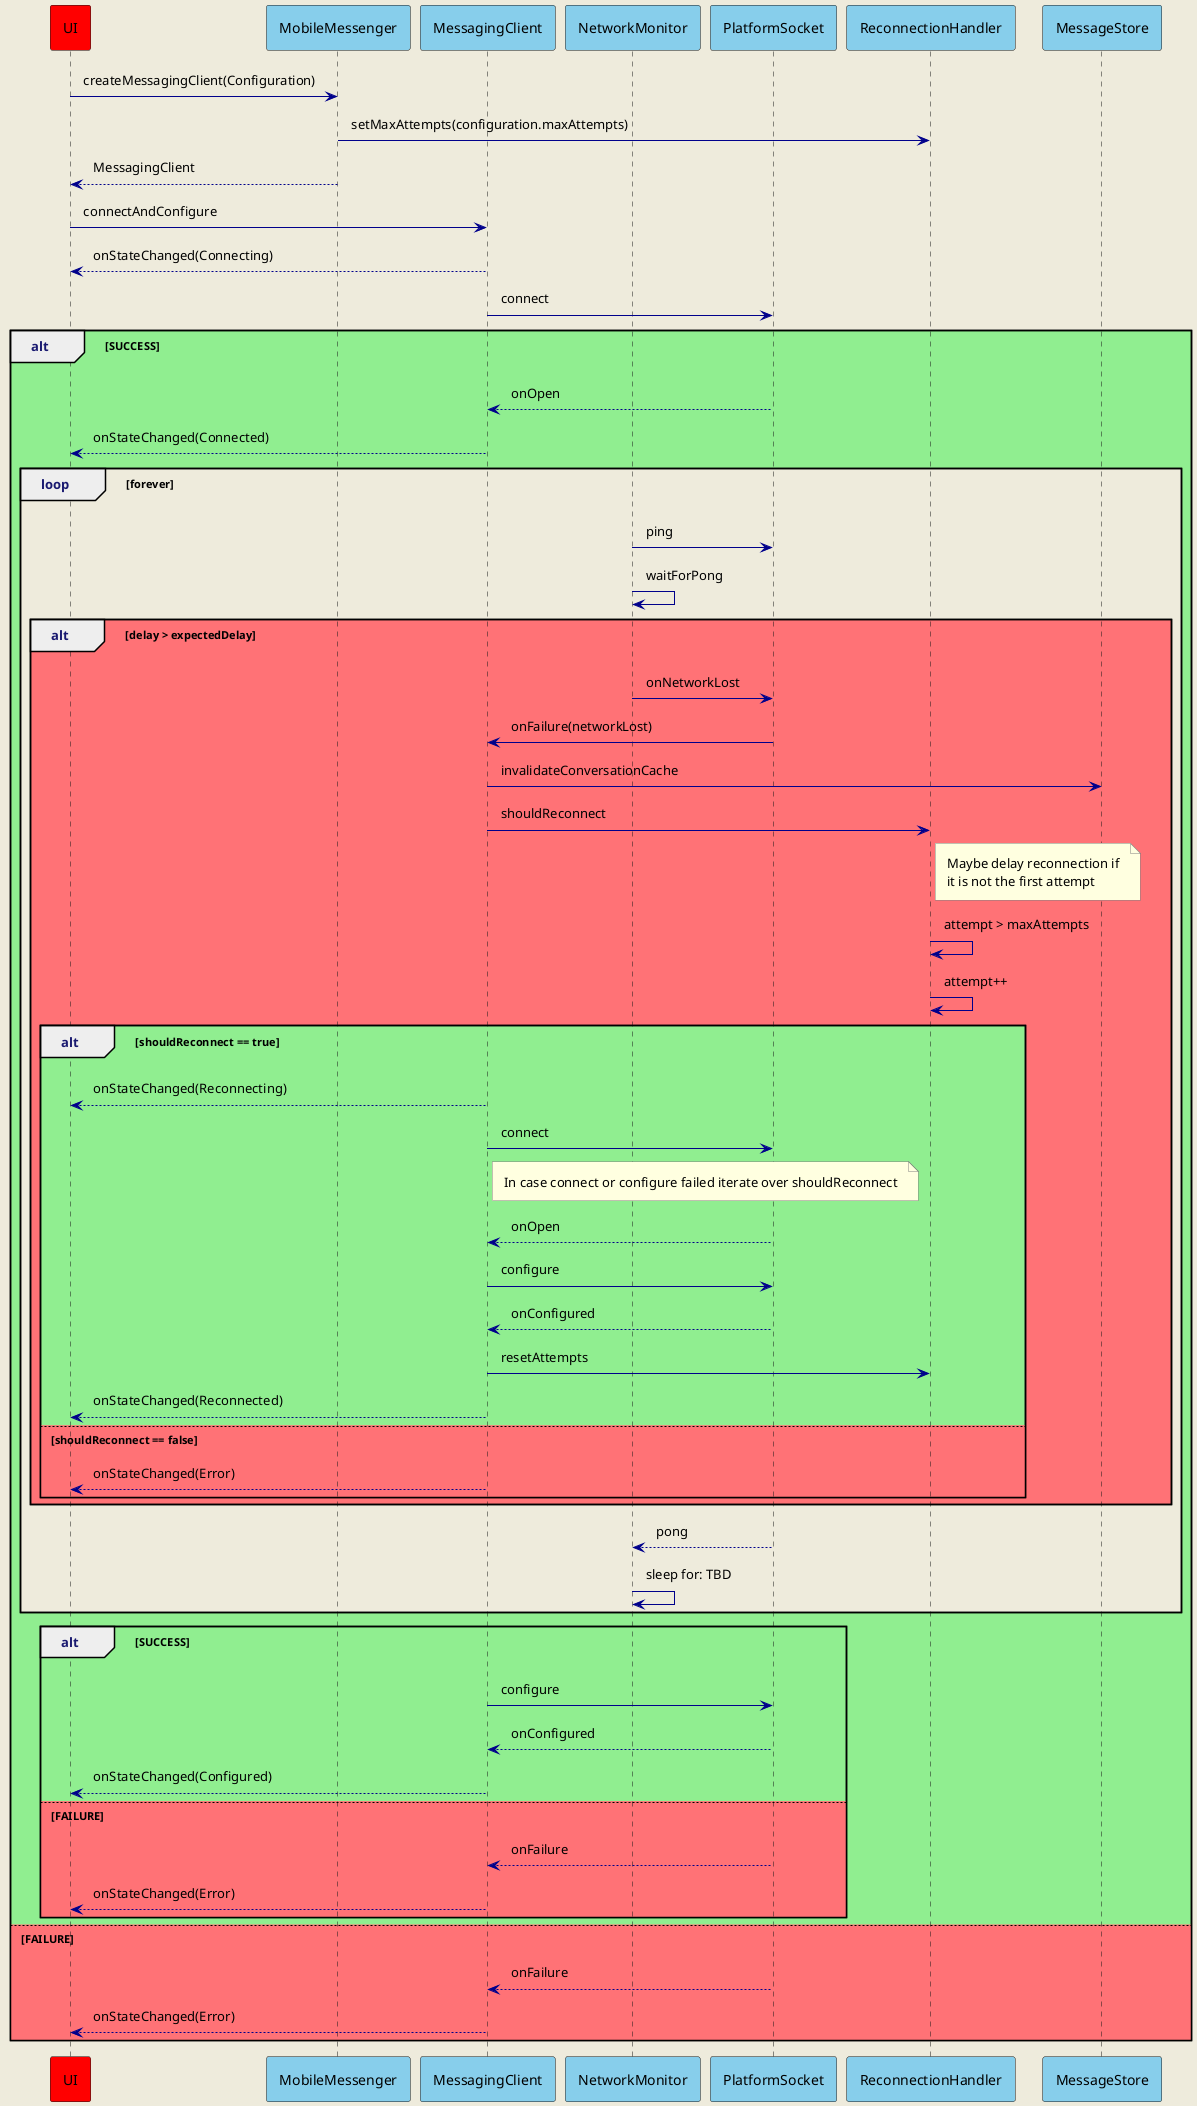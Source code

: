 @startuml

skinparam {
        ArrowColor darkBlue
        backgroundColor #EEEBDC
        NoteBackgroundColor #lightyellow
        NoteBorderColor gray
        sequenceGroupHeaderFontColor midnightblue
        padding 6
}

participant UI #red
participant MobileMessenger #skyBlue
participant MessagingClient #skyBlue
participant NetworkMonitor #skyBlue
participant PlatformSocket #skyBlue
participant ReconnectionHandler #skyBlue
participant MessageStore #skyBlue

UI -> MobileMessenger: createMessagingClient(Configuration)
MobileMessenger -> ReconnectionHandler: setMaxAttempts(configuration.maxAttempts)
MobileMessenger --> UI: MessagingClient
UI -> MessagingClient: connectAndConfigure
MessagingClient --> UI: onStateChanged(Connecting)
MessagingClient -> PlatformSocket: connect


alt #lightgreen SUCCESS
    PlatformSocket --> MessagingClient: onOpen
    MessagingClient --> UI: onStateChanged(Connected)
    loop #EEEBDC forever
    NetworkMonitor -> PlatformSocket: ping
    NetworkMonitor -> NetworkMonitor: waitForPong
        alt #FF7276 delay > expectedDelay
            NetworkMonitor -> PlatformSocket: onNetworkLost
            PlatformSocket -> MessagingClient: onFailure(networkLost)
            MessagingClient -> MessageStore: invalidateConversationCache
            MessagingClient -> ReconnectionHandler: shouldReconnect
            note right ReconnectionHandler
                Maybe delay reconnection if
                it is not the first attempt
            end note
            ReconnectionHandler -> ReconnectionHandler: attempt > maxAttempts
            ReconnectionHandler -> ReconnectionHandler: attempt++
            alt #lightgreen shouldReconnect == true
                MessagingClient --> UI: onStateChanged(Reconnecting)
                MessagingClient -> PlatformSocket: connect
                note right MessagingClient
                                In case connect or configure failed iterate over shouldReconnect
                            end note
                PlatformSocket --> MessagingClient: onOpen
                MessagingClient -> PlatformSocket: configure
                PlatformSocket --> MessagingClient: onConfigured
                MessagingClient -> ReconnectionHandler: resetAttempts
                MessagingClient --> UI: onStateChanged(Reconnected)
            else #FF7276 shouldReconnect == false
                MessagingClient --> UI: onStateChanged(Error)
            end
        end
    PlatformSocket --> NetworkMonitor: pong
    NetworkMonitor -> NetworkMonitor: sleep for: TBD
    end
alt SUCCESS
    MessagingClient -> PlatformSocket: configure
    PlatformSocket --> MessagingClient: onConfigured
    MessagingClient --> UI: onStateChanged(Configured)
else #FF7276 FAILURE
    PlatformSocket --> MessagingClient: onFailure
    MessagingClient --> UI: onStateChanged(Error)
end
else #FF7276 FAILURE
    PlatformSocket --> MessagingClient: onFailure
    MessagingClient --> UI: onStateChanged(Error)
end
@enduml


